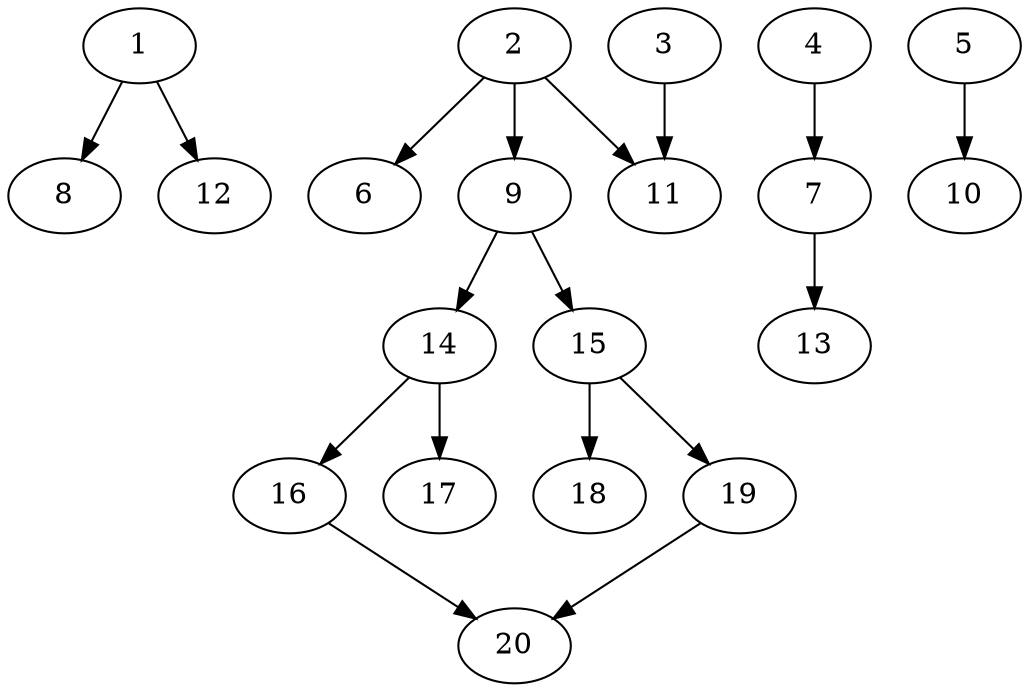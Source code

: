 // DAG automatically generated by daggen at Sat Jul 27 15:38:13 2019
// ./daggen --dot -n 20 --ccr 0.5 --fat 0.6 --regular 0.5 --density 0.4 --mindata 5242880 --maxdata 52428800 
digraph G {
  1 [size="15271936", alpha="0.04", expect_size="7635968"] 
  1 -> 8 [size ="7635968"]
  1 -> 12 [size ="7635968"]
  2 [size="48506880", alpha="0.06", expect_size="24253440"] 
  2 -> 6 [size ="24253440"]
  2 -> 9 [size ="24253440"]
  2 -> 11 [size ="24253440"]
  3 [size="37922816", alpha="0.07", expect_size="18961408"] 
  3 -> 11 [size ="18961408"]
  4 [size="91996160", alpha="0.02", expect_size="45998080"] 
  4 -> 7 [size ="45998080"]
  5 [size="82329600", alpha="0.13", expect_size="41164800"] 
  5 -> 10 [size ="41164800"]
  6 [size="86386688", alpha="0.18", expect_size="43193344"] 
  7 [size="61992960", alpha="0.17", expect_size="30996480"] 
  7 -> 13 [size ="30996480"]
  8 [size="97587200", alpha="0.04", expect_size="48793600"] 
  9 [size="46737408", alpha="0.12", expect_size="23368704"] 
  9 -> 14 [size ="23368704"]
  9 -> 15 [size ="23368704"]
  10 [size="17670144", alpha="0.16", expect_size="8835072"] 
  11 [size="43227136", alpha="0.19", expect_size="21613568"] 
  12 [size="60422144", alpha="0.19", expect_size="30211072"] 
  13 [size="88274944", alpha="0.07", expect_size="44137472"] 
  14 [size="26021888", alpha="0.06", expect_size="13010944"] 
  14 -> 16 [size ="13010944"]
  14 -> 17 [size ="13010944"]
  15 [size="35110912", alpha="0.12", expect_size="17555456"] 
  15 -> 18 [size ="17555456"]
  15 -> 19 [size ="17555456"]
  16 [size="98799616", alpha="0.18", expect_size="49399808"] 
  16 -> 20 [size ="49399808"]
  17 [size="88174592", alpha="0.09", expect_size="44087296"] 
  18 [size="74149888", alpha="0.10", expect_size="37074944"] 
  19 [size="90904576", alpha="0.04", expect_size="45452288"] 
  19 -> 20 [size ="45452288"]
  20 [size="54114304", alpha="0.00", expect_size="27057152"] 
}
